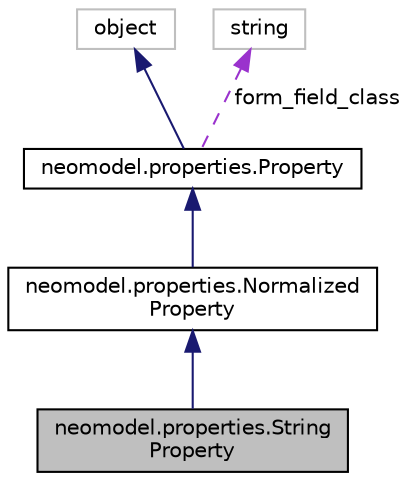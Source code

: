 digraph "neomodel.properties.StringProperty"
{
 // LATEX_PDF_SIZE
  edge [fontname="Helvetica",fontsize="10",labelfontname="Helvetica",labelfontsize="10"];
  node [fontname="Helvetica",fontsize="10",shape=record];
  Node1 [label="neomodel.properties.String\lProperty",height=0.2,width=0.4,color="black", fillcolor="grey75", style="filled", fontcolor="black",tooltip=" "];
  Node2 -> Node1 [dir="back",color="midnightblue",fontsize="10",style="solid"];
  Node2 [label="neomodel.properties.Normalized\lProperty",height=0.2,width=0.4,color="black", fillcolor="white", style="filled",URL="$classneomodel_1_1properties_1_1_normalized_property.html",tooltip=" "];
  Node3 -> Node2 [dir="back",color="midnightblue",fontsize="10",style="solid"];
  Node3 [label="neomodel.properties.Property",height=0.2,width=0.4,color="black", fillcolor="white", style="filled",URL="$classneomodel_1_1properties_1_1_property.html",tooltip=" "];
  Node4 -> Node3 [dir="back",color="midnightblue",fontsize="10",style="solid"];
  Node4 [label="object",height=0.2,width=0.4,color="grey75", fillcolor="white", style="filled",tooltip=" "];
  Node5 -> Node3 [dir="back",color="darkorchid3",fontsize="10",style="dashed",label=" form_field_class" ];
  Node5 [label="string",height=0.2,width=0.4,color="grey75", fillcolor="white", style="filled",tooltip=" "];
}
